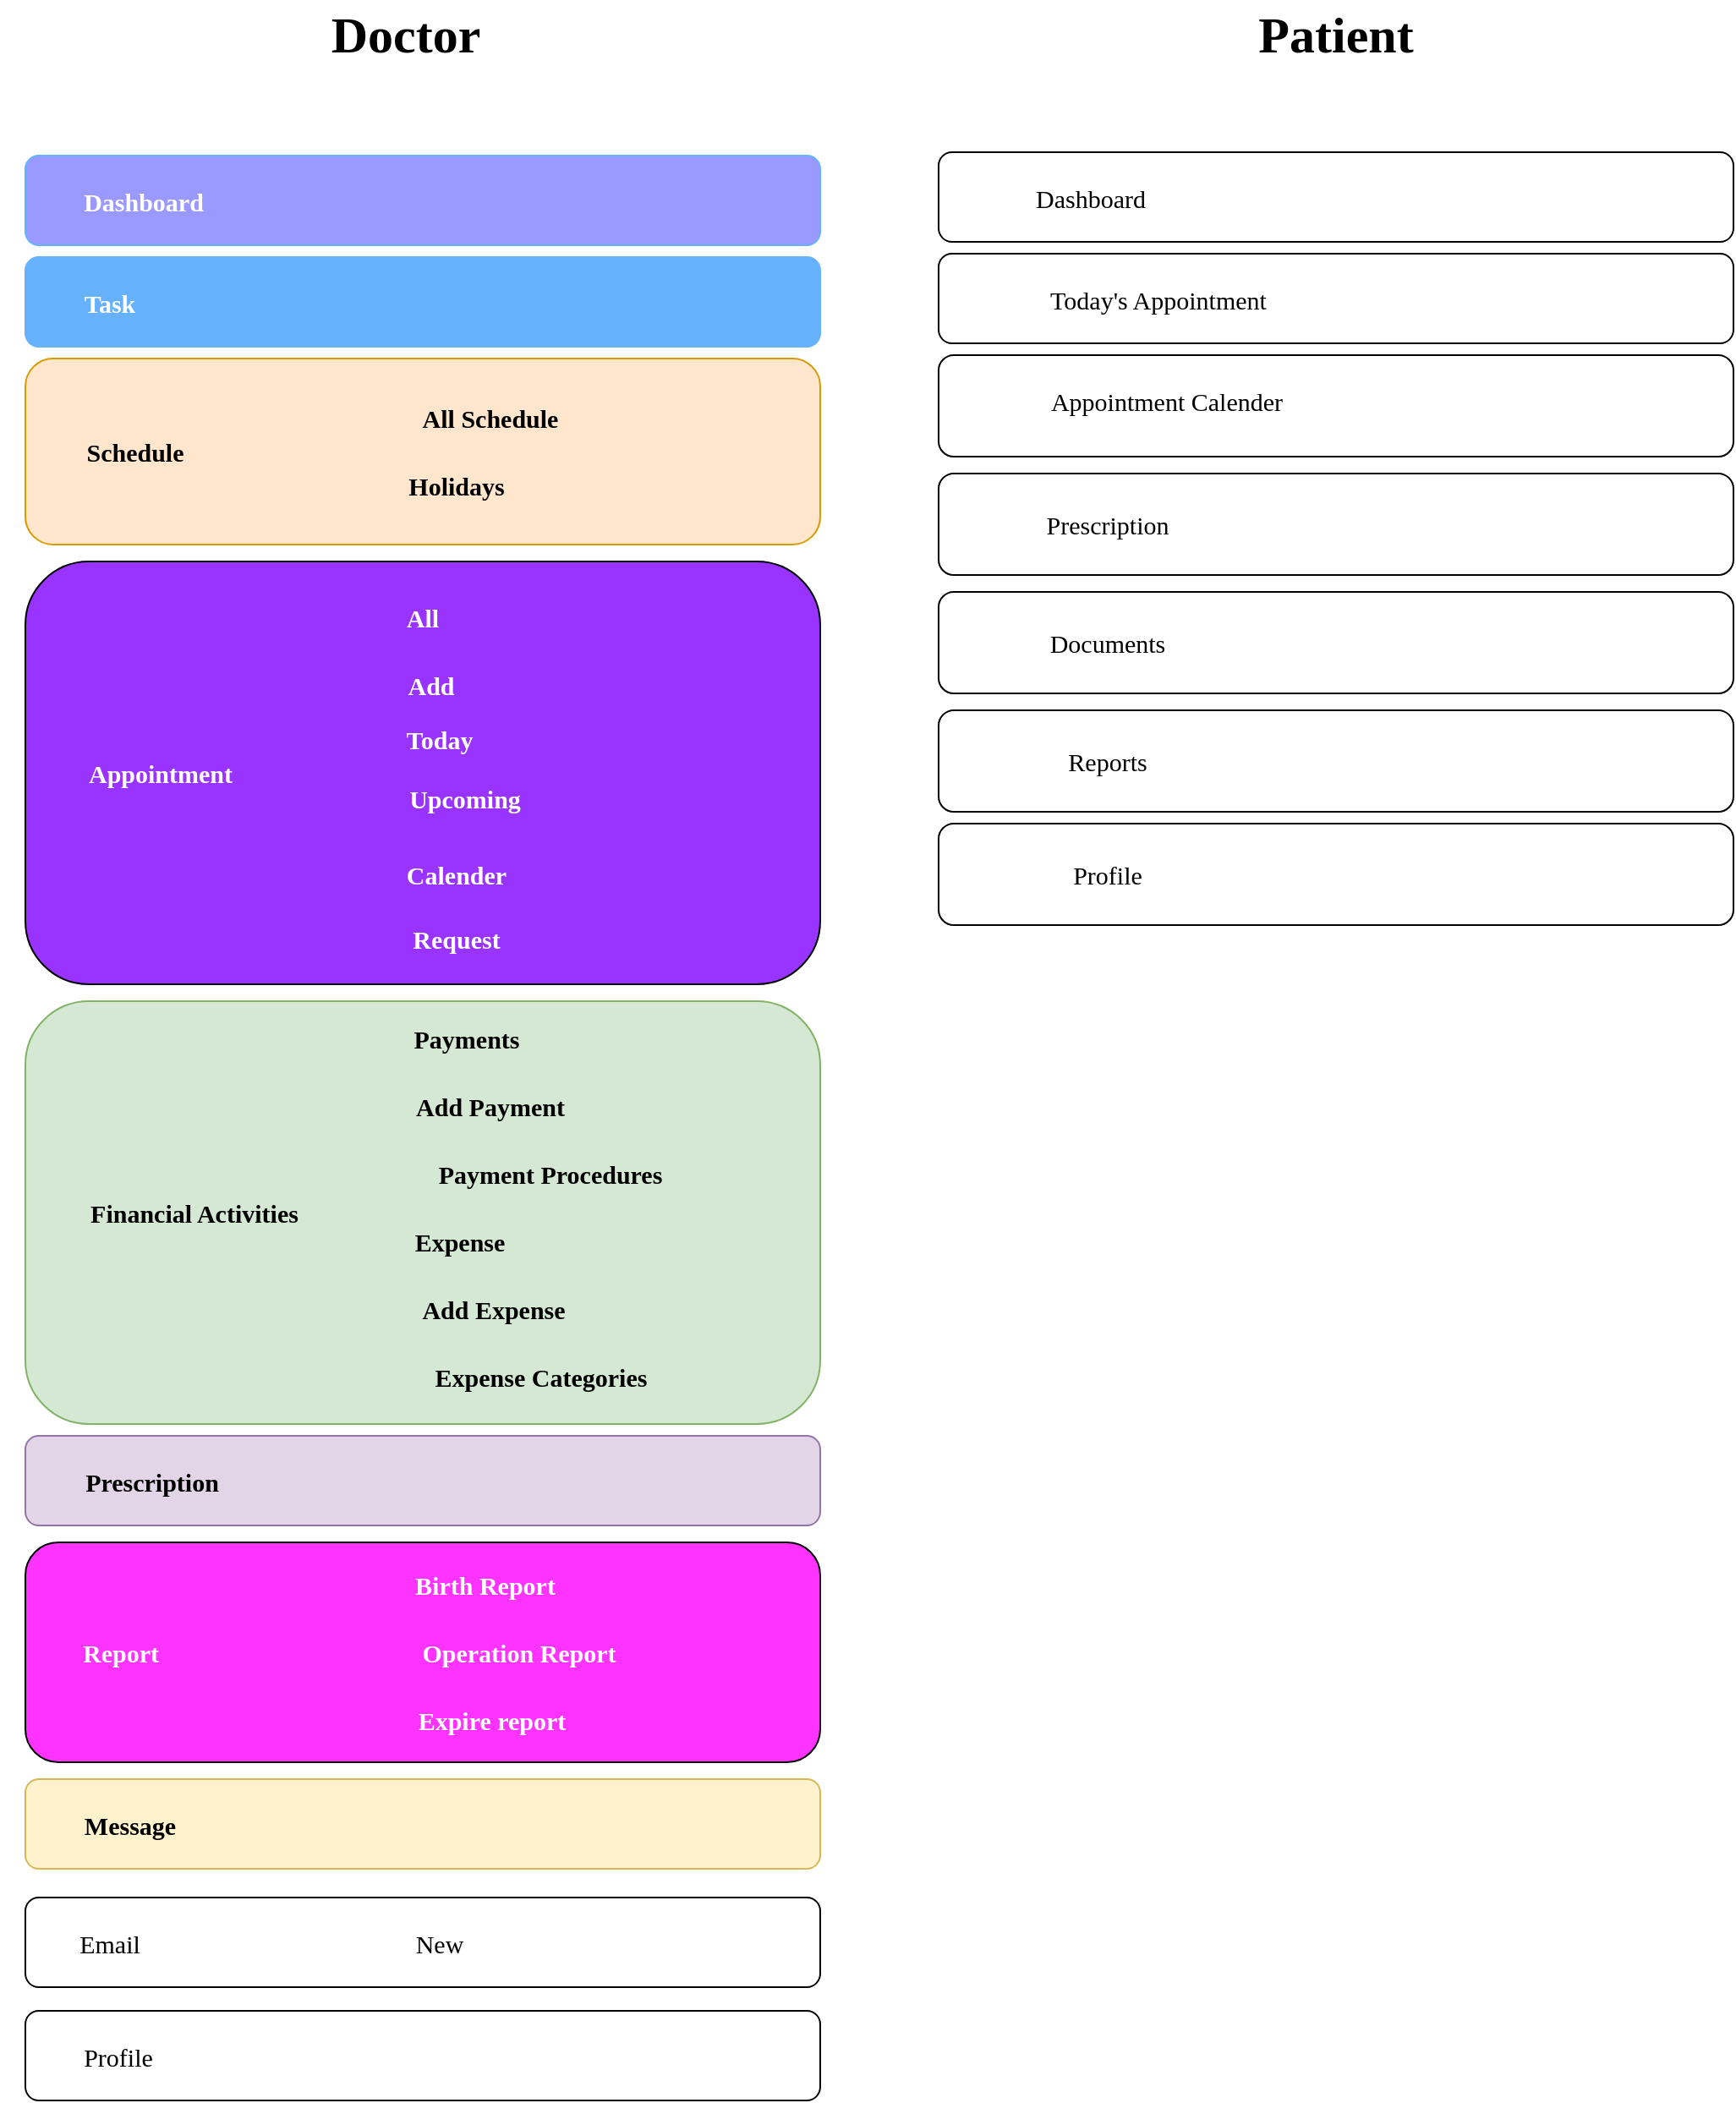 <mxfile version="16.5.6" type="github">
  <diagram id="S-3z3gY1DUawhLGB5Od1" name="Page-1">
    <mxGraphModel dx="1422" dy="786" grid="1" gridSize="10" guides="1" tooltips="1" connect="1" arrows="1" fold="1" page="1" pageScale="1" pageWidth="1169" pageHeight="1654" math="0" shadow="0">
      <root>
        <mxCell id="0" />
        <mxCell id="1" parent="0" />
        <mxCell id="WlhzL5B_EylpTMc-1tn4-51" value="" style="rounded=1;whiteSpace=wrap;html=1;fontFamily=Verdana;fontSize=15;fontColor=#FFFFFF;labelBackgroundColor=#9999FF;labelBorderColor=#66B2FF;fillColor=#9999FF;strokeColor=#66B2FF;" vertex="1" parent="1">
          <mxGeometry x="90" y="252" width="470" height="53" as="geometry" />
        </mxCell>
        <mxCell id="WlhzL5B_EylpTMc-1tn4-49" value="" style="rounded=1;whiteSpace=wrap;html=1;fontFamily=Verdana;fontSize=15;labelBackgroundColor=#66B2FF;fillColor=#66B2FF;strokeColor=#66B2FF;" vertex="1" parent="1">
          <mxGeometry x="90" y="312" width="470" height="53" as="geometry" />
        </mxCell>
        <mxCell id="WlhzL5B_EylpTMc-1tn4-48" value="" style="rounded=1;whiteSpace=wrap;html=1;fontFamily=Verdana;fontSize=15;" vertex="1" parent="1">
          <mxGeometry x="90" y="1349" width="470" height="53" as="geometry" />
        </mxCell>
        <mxCell id="WlhzL5B_EylpTMc-1tn4-47" value="" style="rounded=1;whiteSpace=wrap;html=1;fontFamily=Verdana;fontSize=15;" vertex="1" parent="1">
          <mxGeometry x="90" y="1282" width="470" height="53" as="geometry" />
        </mxCell>
        <mxCell id="WlhzL5B_EylpTMc-1tn4-46" value="" style="rounded=1;whiteSpace=wrap;html=1;fontFamily=Verdana;fontSize=15;fillColor=#fff2cc;strokeColor=#d6b656;" vertex="1" parent="1">
          <mxGeometry x="90" y="1212" width="470" height="53" as="geometry" />
        </mxCell>
        <mxCell id="WlhzL5B_EylpTMc-1tn4-45" value="" style="rounded=1;whiteSpace=wrap;html=1;fontFamily=Verdana;fontSize=15;fillColor=#FF33FF;" vertex="1" parent="1">
          <mxGeometry x="90" y="1072" width="470" height="130" as="geometry" />
        </mxCell>
        <mxCell id="WlhzL5B_EylpTMc-1tn4-44" value="" style="rounded=1;whiteSpace=wrap;html=1;fontFamily=Verdana;fontSize=15;fillColor=#e1d5e7;strokeColor=#9673a6;" vertex="1" parent="1">
          <mxGeometry x="90" y="1009" width="470" height="53" as="geometry" />
        </mxCell>
        <mxCell id="WlhzL5B_EylpTMc-1tn4-31" value="" style="rounded=1;whiteSpace=wrap;html=1;fontFamily=Verdana;fontSize=15;fillColor=#d5e8d4;strokeColor=#82b366;" vertex="1" parent="1">
          <mxGeometry x="90" y="752" width="470" height="250" as="geometry" />
        </mxCell>
        <mxCell id="WlhzL5B_EylpTMc-1tn4-22" value="" style="rounded=1;whiteSpace=wrap;html=1;fontFamily=Verdana;fontSize=15;fillColor=#ffe6cc;strokeColor=#d79b00;" vertex="1" parent="1">
          <mxGeometry x="90" y="372" width="470" height="110" as="geometry" />
        </mxCell>
        <mxCell id="WlhzL5B_EylpTMc-1tn4-21" value="" style="rounded=1;whiteSpace=wrap;html=1;fontFamily=Verdana;fontSize=15;fillColor=#9933FF;" vertex="1" parent="1">
          <mxGeometry x="90" y="492" width="470" height="250" as="geometry" />
        </mxCell>
        <mxCell id="WlhzL5B_EylpTMc-1tn4-3" value="Dashboard" style="text;html=1;strokeColor=none;fillColor=none;align=center;verticalAlign=middle;whiteSpace=wrap;rounded=0;fontSize=15;fontFamily=Verdana;fontColor=#FFFFFF;fontStyle=1" vertex="1" parent="1">
          <mxGeometry x="120" y="263.5" width="80" height="30" as="geometry" />
        </mxCell>
        <mxCell id="WlhzL5B_EylpTMc-1tn4-5" value="Task" style="text;html=1;strokeColor=none;fillColor=none;align=center;verticalAlign=middle;whiteSpace=wrap;rounded=0;fontSize=15;fontFamily=Verdana;fontColor=#FFFFFF;fontStyle=1" vertex="1" parent="1">
          <mxGeometry x="110" y="323.5" width="60" height="30" as="geometry" />
        </mxCell>
        <mxCell id="WlhzL5B_EylpTMc-1tn4-6" value="Schedule" style="text;html=1;strokeColor=none;fillColor=none;align=center;verticalAlign=middle;whiteSpace=wrap;rounded=0;fontSize=15;fontFamily=Verdana;fontStyle=1" vertex="1" parent="1">
          <mxGeometry x="120" y="412" width="70" height="30" as="geometry" />
        </mxCell>
        <mxCell id="WlhzL5B_EylpTMc-1tn4-8" value="All Schedule" style="text;html=1;strokeColor=none;fillColor=none;align=center;verticalAlign=middle;whiteSpace=wrap;rounded=0;fontSize=15;fontFamily=Verdana;fontStyle=1" vertex="1" parent="1">
          <mxGeometry x="310" y="392" width="110" height="30" as="geometry" />
        </mxCell>
        <mxCell id="WlhzL5B_EylpTMc-1tn4-9" value="Holidays" style="text;html=1;strokeColor=none;fillColor=none;align=center;verticalAlign=middle;whiteSpace=wrap;rounded=0;fontSize=15;fontFamily=Verdana;fontStyle=1" vertex="1" parent="1">
          <mxGeometry x="295" y="432" width="100" height="30" as="geometry" />
        </mxCell>
        <mxCell id="WlhzL5B_EylpTMc-1tn4-13" value="Appointment" style="text;html=1;strokeColor=none;fillColor=none;align=center;verticalAlign=middle;whiteSpace=wrap;rounded=0;fontSize=15;fontFamily=Verdana;fontColor=#FFFFFF;fontStyle=1" vertex="1" parent="1">
          <mxGeometry x="120" y="602" width="100" height="30" as="geometry" />
        </mxCell>
        <mxCell id="WlhzL5B_EylpTMc-1tn4-14" value="All" style="text;html=1;strokeColor=none;fillColor=none;align=center;verticalAlign=middle;whiteSpace=wrap;rounded=0;fontSize=15;fontFamily=Verdana;fontStyle=1;fontColor=#FFFFFF;" vertex="1" parent="1">
          <mxGeometry x="275" y="510" width="100" height="30" as="geometry" />
        </mxCell>
        <mxCell id="WlhzL5B_EylpTMc-1tn4-15" value="Add" style="text;html=1;strokeColor=none;fillColor=none;align=center;verticalAlign=middle;whiteSpace=wrap;rounded=0;fontSize=15;fontFamily=Verdana;fontColor=#FFFFFF;fontStyle=1" vertex="1" parent="1">
          <mxGeometry x="280" y="550" width="100" height="30" as="geometry" />
        </mxCell>
        <mxCell id="WlhzL5B_EylpTMc-1tn4-16" value="Today" style="text;html=1;strokeColor=none;fillColor=none;align=center;verticalAlign=middle;whiteSpace=wrap;rounded=0;fontSize=15;fontFamily=Verdana;fontStyle=1;fontColor=#FFFFFF;" vertex="1" parent="1">
          <mxGeometry x="300" y="582" width="70" height="30" as="geometry" />
        </mxCell>
        <mxCell id="WlhzL5B_EylpTMc-1tn4-17" value="Upcoming" style="text;html=1;strokeColor=none;fillColor=none;align=center;verticalAlign=middle;whiteSpace=wrap;rounded=0;fontSize=15;fontFamily=Verdana;fontStyle=1;fontColor=#FFFFFF;" vertex="1" parent="1">
          <mxGeometry x="300" y="617" width="100" height="30" as="geometry" />
        </mxCell>
        <mxCell id="WlhzL5B_EylpTMc-1tn4-18" value="Calender" style="text;html=1;strokeColor=none;fillColor=none;align=center;verticalAlign=middle;whiteSpace=wrap;rounded=0;fontSize=15;fontFamily=Verdana;fontStyle=1;fontColor=#FFFFFF;" vertex="1" parent="1">
          <mxGeometry x="295" y="662" width="100" height="30" as="geometry" />
        </mxCell>
        <mxCell id="WlhzL5B_EylpTMc-1tn4-19" value="Request" style="text;html=1;strokeColor=none;fillColor=none;align=center;verticalAlign=middle;whiteSpace=wrap;rounded=0;fontSize=15;fontFamily=Verdana;fontStyle=1;fontColor=#FFFFFF;" vertex="1" parent="1">
          <mxGeometry x="295" y="700" width="100" height="30" as="geometry" />
        </mxCell>
        <mxCell id="WlhzL5B_EylpTMc-1tn4-20" value="Financial Activities" style="text;html=1;strokeColor=none;fillColor=none;align=center;verticalAlign=middle;whiteSpace=wrap;rounded=0;fontSize=15;fontFamily=Verdana;fontStyle=1" vertex="1" parent="1">
          <mxGeometry x="80" y="862" width="220" height="30" as="geometry" />
        </mxCell>
        <mxCell id="WlhzL5B_EylpTMc-1tn4-23" value="Payments" style="text;html=1;strokeColor=none;fillColor=none;align=center;verticalAlign=middle;whiteSpace=wrap;rounded=0;fontSize=15;fontFamily=Verdana;fontStyle=1" vertex="1" parent="1">
          <mxGeometry x="301" y="759" width="100" height="30" as="geometry" />
        </mxCell>
        <mxCell id="WlhzL5B_EylpTMc-1tn4-26" value="Add Payment" style="text;html=1;strokeColor=none;fillColor=none;align=center;verticalAlign=middle;whiteSpace=wrap;rounded=0;fontSize=15;fontFamily=Verdana;fontStyle=1" vertex="1" parent="1">
          <mxGeometry x="305" y="799" width="120" height="30" as="geometry" />
        </mxCell>
        <mxCell id="WlhzL5B_EylpTMc-1tn4-27" value="Payment Procedures" style="text;html=1;strokeColor=none;fillColor=none;align=center;verticalAlign=middle;whiteSpace=wrap;rounded=0;fontSize=15;fontFamily=Verdana;fontStyle=1" vertex="1" parent="1">
          <mxGeometry x="311" y="839" width="179" height="30" as="geometry" />
        </mxCell>
        <mxCell id="WlhzL5B_EylpTMc-1tn4-28" value="Expense" style="text;html=1;strokeColor=none;fillColor=none;align=center;verticalAlign=middle;whiteSpace=wrap;rounded=0;fontSize=15;fontFamily=Verdana;fontStyle=1" vertex="1" parent="1">
          <mxGeometry x="267" y="879" width="160" height="30" as="geometry" />
        </mxCell>
        <mxCell id="WlhzL5B_EylpTMc-1tn4-29" value="Add Expense" style="text;html=1;strokeColor=none;fillColor=none;align=center;verticalAlign=middle;whiteSpace=wrap;rounded=0;fontSize=15;fontFamily=Verdana;fontStyle=1" vertex="1" parent="1">
          <mxGeometry x="287" y="919" width="160" height="30" as="geometry" />
        </mxCell>
        <mxCell id="WlhzL5B_EylpTMc-1tn4-30" value="Expense Categories" style="text;html=1;strokeColor=none;fillColor=none;align=center;verticalAlign=middle;whiteSpace=wrap;rounded=0;fontSize=15;fontFamily=Verdana;fontStyle=1" vertex="1" parent="1">
          <mxGeometry x="310" y="959" width="170" height="30" as="geometry" />
        </mxCell>
        <mxCell id="WlhzL5B_EylpTMc-1tn4-32" value="Prescription" style="text;html=1;strokeColor=none;fillColor=none;align=center;verticalAlign=middle;whiteSpace=wrap;rounded=0;fontFamily=Verdana;fontSize=15;fontStyle=1" vertex="1" parent="1">
          <mxGeometry x="120" y="1020.5" width="90" height="30" as="geometry" />
        </mxCell>
        <mxCell id="WlhzL5B_EylpTMc-1tn4-33" value="Report" style="text;html=1;strokeColor=none;fillColor=none;align=center;verticalAlign=middle;whiteSpace=wrap;rounded=0;fontSize=15;fontFamily=Verdana;fontStyle=1;fontColor=#FFFFFF;" vertex="1" parent="1">
          <mxGeometry x="75" y="1122" width="142.5" height="30" as="geometry" />
        </mxCell>
        <mxCell id="WlhzL5B_EylpTMc-1tn4-35" value="Birth Report" style="text;html=1;strokeColor=none;fillColor=none;align=center;verticalAlign=middle;whiteSpace=wrap;rounded=0;fontSize=15;fontFamily=Verdana;fontStyle=1;fontColor=#FFFFFF;" vertex="1" parent="1">
          <mxGeometry x="302" y="1082" width="120" height="30" as="geometry" />
        </mxCell>
        <mxCell id="WlhzL5B_EylpTMc-1tn4-36" value="Operation Report" style="text;html=1;strokeColor=none;fillColor=none;align=center;verticalAlign=middle;whiteSpace=wrap;rounded=0;fontSize=15;fontFamily=Verdana;fontColor=#FFFFFF;fontStyle=1" vertex="1" parent="1">
          <mxGeometry x="302" y="1122" width="160" height="30" as="geometry" />
        </mxCell>
        <mxCell id="WlhzL5B_EylpTMc-1tn4-37" value="Expire report" style="text;html=1;strokeColor=none;fillColor=none;align=center;verticalAlign=middle;whiteSpace=wrap;rounded=0;fontSize=15;fontFamily=Verdana;fontStyle=1;fontColor=#FFFFFF;" vertex="1" parent="1">
          <mxGeometry x="286" y="1162" width="160" height="30" as="geometry" />
        </mxCell>
        <mxCell id="WlhzL5B_EylpTMc-1tn4-40" value="Message" style="text;html=1;strokeColor=none;fillColor=none;align=center;verticalAlign=middle;whiteSpace=wrap;rounded=0;fontSize=15;fontFamily=Verdana;fontStyle=1" vertex="1" parent="1">
          <mxGeometry x="112.5" y="1223.5" width="77.5" height="30" as="geometry" />
        </mxCell>
        <mxCell id="WlhzL5B_EylpTMc-1tn4-41" value="Email" style="text;html=1;strokeColor=none;fillColor=none;align=center;verticalAlign=middle;whiteSpace=wrap;rounded=0;fontSize=15;fontFamily=Verdana;" vertex="1" parent="1">
          <mxGeometry x="105" y="1293.5" width="70" height="30" as="geometry" />
        </mxCell>
        <mxCell id="WlhzL5B_EylpTMc-1tn4-42" value="New" style="text;html=1;strokeColor=none;fillColor=none;align=center;verticalAlign=middle;whiteSpace=wrap;rounded=0;fontSize=15;fontFamily=Verdana;" vertex="1" parent="1">
          <mxGeometry x="225" y="1293.5" width="220" height="30" as="geometry" />
        </mxCell>
        <mxCell id="WlhzL5B_EylpTMc-1tn4-43" value="Profile" style="text;html=1;strokeColor=none;fillColor=none;align=center;verticalAlign=middle;whiteSpace=wrap;rounded=0;fontSize=15;fontFamily=Verdana;" vertex="1" parent="1">
          <mxGeometry x="110" y="1360.5" width="70" height="30" as="geometry" />
        </mxCell>
        <mxCell id="WlhzL5B_EylpTMc-1tn4-52" value="" style="rounded=1;whiteSpace=wrap;html=1;fontFamily=Verdana;fontSize=15;" vertex="1" parent="1">
          <mxGeometry x="630" y="250" width="470" height="53" as="geometry" />
        </mxCell>
        <mxCell id="WlhzL5B_EylpTMc-1tn4-53" value="" style="rounded=1;whiteSpace=wrap;html=1;fontFamily=Verdana;fontSize=15;" vertex="1" parent="1">
          <mxGeometry x="630" y="310" width="470" height="53" as="geometry" />
        </mxCell>
        <mxCell id="WlhzL5B_EylpTMc-1tn4-60" value="" style="rounded=1;whiteSpace=wrap;html=1;fontFamily=Verdana;fontSize=15;" vertex="1" parent="1">
          <mxGeometry x="630" y="370" width="470" height="60" as="geometry" />
        </mxCell>
        <mxCell id="WlhzL5B_EylpTMc-1tn4-61" value="" style="rounded=1;whiteSpace=wrap;html=1;fontFamily=Verdana;fontSize=15;" vertex="1" parent="1">
          <mxGeometry x="630" y="440" width="470" height="60" as="geometry" />
        </mxCell>
        <mxCell id="WlhzL5B_EylpTMc-1tn4-62" value="Dashboard" style="text;html=1;strokeColor=none;fillColor=none;align=center;verticalAlign=middle;whiteSpace=wrap;rounded=0;fontSize=15;fontFamily=Verdana;" vertex="1" parent="1">
          <mxGeometry x="680" y="261.5" width="80" height="30" as="geometry" />
        </mxCell>
        <mxCell id="WlhzL5B_EylpTMc-1tn4-63" value="Today&#39;s Appointment" style="text;html=1;strokeColor=none;fillColor=none;align=center;verticalAlign=middle;whiteSpace=wrap;rounded=0;fontSize=15;fontFamily=Verdana;" vertex="1" parent="1">
          <mxGeometry x="665" y="321.5" width="190" height="30" as="geometry" />
        </mxCell>
        <mxCell id="WlhzL5B_EylpTMc-1tn4-64" value="Appointment Calender" style="text;html=1;strokeColor=none;fillColor=none;align=center;verticalAlign=middle;whiteSpace=wrap;rounded=0;fontSize=15;fontFamily=Verdana;" vertex="1" parent="1">
          <mxGeometry x="675" y="382" width="180" height="30" as="geometry" />
        </mxCell>
        <mxCell id="WlhzL5B_EylpTMc-1tn4-67" value="Prescription" style="text;html=1;strokeColor=none;fillColor=none;align=center;verticalAlign=middle;whiteSpace=wrap;rounded=0;fontSize=15;fontFamily=Verdana;" vertex="1" parent="1">
          <mxGeometry x="680" y="455" width="100" height="30" as="geometry" />
        </mxCell>
        <mxCell id="WlhzL5B_EylpTMc-1tn4-90" value="Doctor" style="text;html=1;strokeColor=none;fillColor=none;align=center;verticalAlign=middle;whiteSpace=wrap;rounded=0;fontFamily=Verdana;fontSize=30;fontStyle=1" vertex="1" parent="1">
          <mxGeometry x="220" y="160" width="190" height="40" as="geometry" />
        </mxCell>
        <mxCell id="WlhzL5B_EylpTMc-1tn4-91" value="Patient" style="text;html=1;strokeColor=none;fillColor=none;align=center;verticalAlign=middle;whiteSpace=wrap;rounded=0;fontFamily=Verdana;fontSize=30;fontStyle=1" vertex="1" parent="1">
          <mxGeometry x="770" y="160" width="190" height="40" as="geometry" />
        </mxCell>
        <mxCell id="WlhzL5B_EylpTMc-1tn4-92" value="" style="rounded=1;whiteSpace=wrap;html=1;fontFamily=Verdana;fontSize=15;" vertex="1" parent="1">
          <mxGeometry x="630" y="510" width="470" height="60" as="geometry" />
        </mxCell>
        <mxCell id="WlhzL5B_EylpTMc-1tn4-93" value="Documents" style="text;html=1;strokeColor=none;fillColor=none;align=center;verticalAlign=middle;whiteSpace=wrap;rounded=0;fontSize=15;fontFamily=Verdana;" vertex="1" parent="1">
          <mxGeometry x="680" y="525" width="100" height="30" as="geometry" />
        </mxCell>
        <mxCell id="WlhzL5B_EylpTMc-1tn4-94" value="" style="rounded=1;whiteSpace=wrap;html=1;fontFamily=Verdana;fontSize=15;" vertex="1" parent="1">
          <mxGeometry x="630" y="580" width="470" height="60" as="geometry" />
        </mxCell>
        <mxCell id="WlhzL5B_EylpTMc-1tn4-95" value="Reports" style="text;html=1;strokeColor=none;fillColor=none;align=center;verticalAlign=middle;whiteSpace=wrap;rounded=0;fontSize=15;fontFamily=Verdana;" vertex="1" parent="1">
          <mxGeometry x="680" y="595" width="100" height="30" as="geometry" />
        </mxCell>
        <mxCell id="WlhzL5B_EylpTMc-1tn4-96" value="" style="rounded=1;whiteSpace=wrap;html=1;fontFamily=Verdana;fontSize=15;" vertex="1" parent="1">
          <mxGeometry x="630" y="647" width="470" height="60" as="geometry" />
        </mxCell>
        <mxCell id="WlhzL5B_EylpTMc-1tn4-97" value="Profile" style="text;html=1;strokeColor=none;fillColor=none;align=center;verticalAlign=middle;whiteSpace=wrap;rounded=0;fontSize=15;fontFamily=Verdana;" vertex="1" parent="1">
          <mxGeometry x="680" y="662" width="100" height="30" as="geometry" />
        </mxCell>
      </root>
    </mxGraphModel>
  </diagram>
</mxfile>
